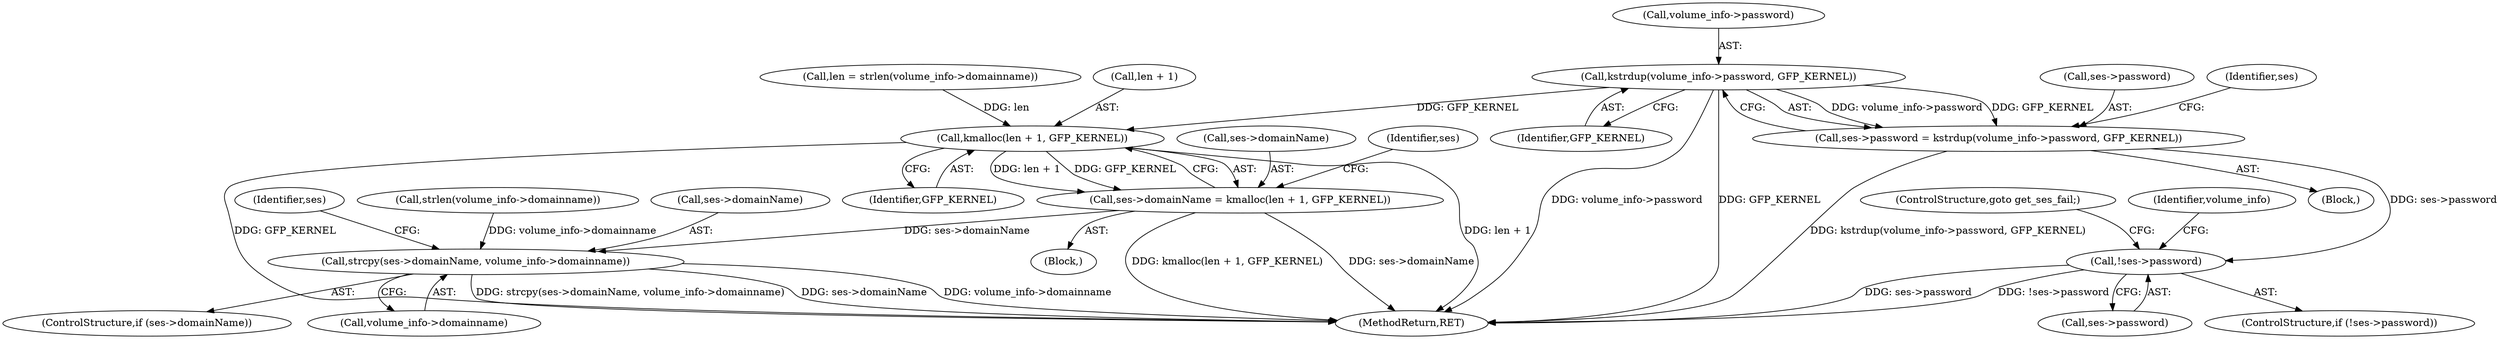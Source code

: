 digraph "0_linux_4ff67b720c02c36e54d55b88c2931879b7db1cd2_0@API" {
"1000277" [label="(Call,kstrdup(volume_info->password, GFP_KERNEL))"];
"1000273" [label="(Call,ses->password = kstrdup(volume_info->password, GFP_KERNEL))"];
"1000283" [label="(Call,!ses->password)"];
"1000304" [label="(Call,kmalloc(len + 1, GFP_KERNEL))"];
"1000300" [label="(Call,ses->domainName = kmalloc(len + 1, GFP_KERNEL))"];
"1000313" [label="(Call,strcpy(ses->domainName, volume_info->domainname))"];
"1000281" [label="(Identifier,GFP_KERNEL)"];
"1000390" [label="(MethodReturn,RET)"];
"1000292" [label="(Block,)"];
"1000273" [label="(Call,ses->password = kstrdup(volume_info->password, GFP_KERNEL))"];
"1000282" [label="(ControlStructure,if (!ses->password))"];
"1000301" [label="(Call,ses->domainName)"];
"1000285" [label="(Identifier,ses)"];
"1000272" [label="(Block,)"];
"1000322" [label="(Identifier,ses)"];
"1000300" [label="(Call,ses->domainName = kmalloc(len + 1, GFP_KERNEL))"];
"1000274" [label="(Call,ses->password)"];
"1000309" [label="(ControlStructure,if (ses->domainName))"];
"1000283" [label="(Call,!ses->password)"];
"1000287" [label="(ControlStructure,goto get_ses_fail;)"];
"1000290" [label="(Identifier,volume_info)"];
"1000294" [label="(Call,len = strlen(volume_info->domainname))"];
"1000311" [label="(Identifier,ses)"];
"1000308" [label="(Identifier,GFP_KERNEL)"];
"1000278" [label="(Call,volume_info->password)"];
"1000305" [label="(Call,len + 1)"];
"1000296" [label="(Call,strlen(volume_info->domainname))"];
"1000317" [label="(Call,volume_info->domainname)"];
"1000284" [label="(Call,ses->password)"];
"1000304" [label="(Call,kmalloc(len + 1, GFP_KERNEL))"];
"1000314" [label="(Call,ses->domainName)"];
"1000313" [label="(Call,strcpy(ses->domainName, volume_info->domainname))"];
"1000277" [label="(Call,kstrdup(volume_info->password, GFP_KERNEL))"];
"1000277" -> "1000273"  [label="AST: "];
"1000277" -> "1000281"  [label="CFG: "];
"1000278" -> "1000277"  [label="AST: "];
"1000281" -> "1000277"  [label="AST: "];
"1000273" -> "1000277"  [label="CFG: "];
"1000277" -> "1000390"  [label="DDG: volume_info->password"];
"1000277" -> "1000390"  [label="DDG: GFP_KERNEL"];
"1000277" -> "1000273"  [label="DDG: volume_info->password"];
"1000277" -> "1000273"  [label="DDG: GFP_KERNEL"];
"1000277" -> "1000304"  [label="DDG: GFP_KERNEL"];
"1000273" -> "1000272"  [label="AST: "];
"1000274" -> "1000273"  [label="AST: "];
"1000285" -> "1000273"  [label="CFG: "];
"1000273" -> "1000390"  [label="DDG: kstrdup(volume_info->password, GFP_KERNEL)"];
"1000273" -> "1000283"  [label="DDG: ses->password"];
"1000283" -> "1000282"  [label="AST: "];
"1000283" -> "1000284"  [label="CFG: "];
"1000284" -> "1000283"  [label="AST: "];
"1000287" -> "1000283"  [label="CFG: "];
"1000290" -> "1000283"  [label="CFG: "];
"1000283" -> "1000390"  [label="DDG: ses->password"];
"1000283" -> "1000390"  [label="DDG: !ses->password"];
"1000304" -> "1000300"  [label="AST: "];
"1000304" -> "1000308"  [label="CFG: "];
"1000305" -> "1000304"  [label="AST: "];
"1000308" -> "1000304"  [label="AST: "];
"1000300" -> "1000304"  [label="CFG: "];
"1000304" -> "1000390"  [label="DDG: len + 1"];
"1000304" -> "1000390"  [label="DDG: GFP_KERNEL"];
"1000304" -> "1000300"  [label="DDG: len + 1"];
"1000304" -> "1000300"  [label="DDG: GFP_KERNEL"];
"1000294" -> "1000304"  [label="DDG: len"];
"1000300" -> "1000292"  [label="AST: "];
"1000301" -> "1000300"  [label="AST: "];
"1000311" -> "1000300"  [label="CFG: "];
"1000300" -> "1000390"  [label="DDG: kmalloc(len + 1, GFP_KERNEL)"];
"1000300" -> "1000390"  [label="DDG: ses->domainName"];
"1000300" -> "1000313"  [label="DDG: ses->domainName"];
"1000313" -> "1000309"  [label="AST: "];
"1000313" -> "1000317"  [label="CFG: "];
"1000314" -> "1000313"  [label="AST: "];
"1000317" -> "1000313"  [label="AST: "];
"1000322" -> "1000313"  [label="CFG: "];
"1000313" -> "1000390"  [label="DDG: strcpy(ses->domainName, volume_info->domainname)"];
"1000313" -> "1000390"  [label="DDG: ses->domainName"];
"1000313" -> "1000390"  [label="DDG: volume_info->domainname"];
"1000296" -> "1000313"  [label="DDG: volume_info->domainname"];
}
